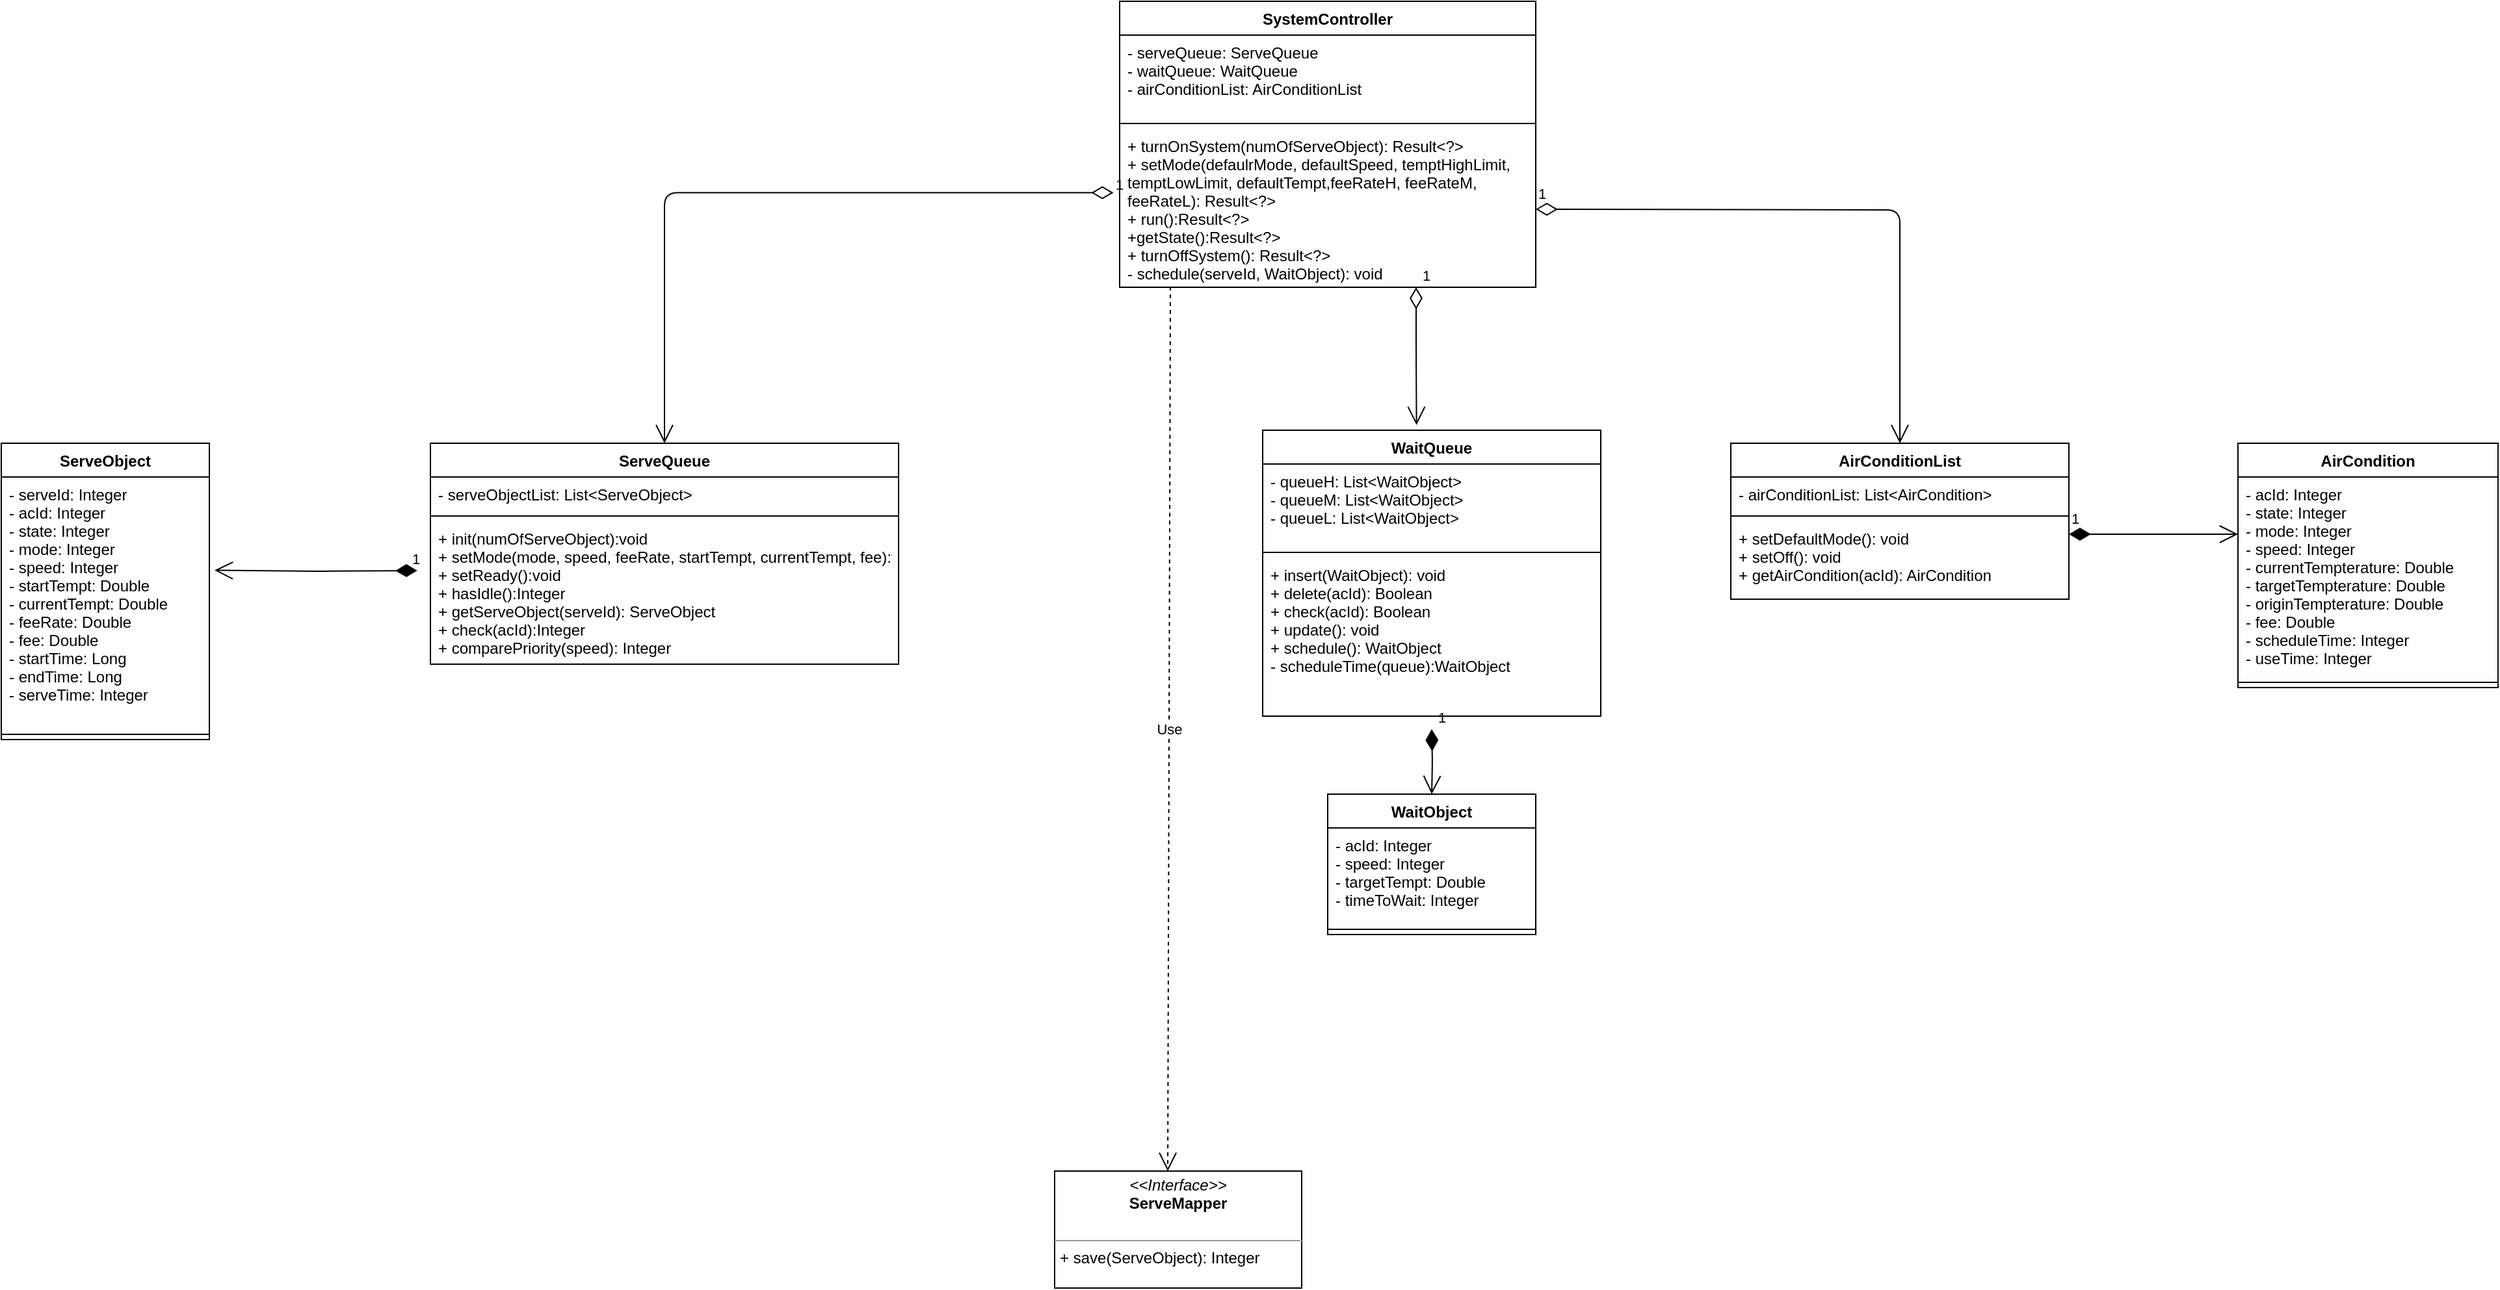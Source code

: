 <mxfile version="12.9.3" type="device"><diagram id="C5RBs43oDa-KdzZeNtuy" name="Page-1"><mxGraphModel dx="1111" dy="164" grid="1" gridSize="10" guides="1" tooltips="1" connect="1" arrows="1" fold="1" page="1" pageScale="1" pageWidth="827" pageHeight="1169" math="0" shadow="0"><root><mxCell id="WIyWlLk6GJQsqaUBKTNV-0"/><mxCell id="WIyWlLk6GJQsqaUBKTNV-1" parent="WIyWlLk6GJQsqaUBKTNV-0"/><mxCell id="Y_bvdUUGITvvXmemmG3T-12" value="AirConditionList" style="swimlane;fontStyle=1;align=center;verticalAlign=top;childLayout=stackLayout;horizontal=1;startSize=26;horizontalStack=0;resizeParent=1;resizeParentMax=0;resizeLast=0;collapsible=1;marginBottom=0;" parent="WIyWlLk6GJQsqaUBKTNV-1" vertex="1"><mxGeometry x="1040" y="360" width="260" height="120" as="geometry"/></mxCell><mxCell id="Y_bvdUUGITvvXmemmG3T-13" value="- airConditionList: List&lt;AirCondition&gt;" style="text;strokeColor=none;fillColor=none;align=left;verticalAlign=top;spacingLeft=4;spacingRight=4;overflow=hidden;rotatable=0;points=[[0,0.5],[1,0.5]];portConstraint=eastwest;" parent="Y_bvdUUGITvvXmemmG3T-12" vertex="1"><mxGeometry y="26" width="260" height="26" as="geometry"/></mxCell><mxCell id="Y_bvdUUGITvvXmemmG3T-14" value="" style="line;strokeWidth=1;fillColor=none;align=left;verticalAlign=middle;spacingTop=-1;spacingLeft=3;spacingRight=3;rotatable=0;labelPosition=right;points=[];portConstraint=eastwest;" parent="Y_bvdUUGITvvXmemmG3T-12" vertex="1"><mxGeometry y="52" width="260" height="8" as="geometry"/></mxCell><mxCell id="Y_bvdUUGITvvXmemmG3T-15" value="+ setDefaultMode(): void&#10;+ setOff(): void&#10;+ getAirCondition(acId): AirCondition" style="text;strokeColor=none;fillColor=none;align=left;verticalAlign=top;spacingLeft=4;spacingRight=4;overflow=hidden;rotatable=0;points=[[0,0.5],[1,0.5]];portConstraint=eastwest;" parent="Y_bvdUUGITvvXmemmG3T-12" vertex="1"><mxGeometry y="60" width="260" height="60" as="geometry"/></mxCell><mxCell id="Y_bvdUUGITvvXmemmG3T-4" value="ServeQueue" style="swimlane;fontStyle=1;align=center;verticalAlign=top;childLayout=stackLayout;horizontal=1;startSize=26;horizontalStack=0;resizeParent=1;resizeParentMax=0;resizeLast=0;collapsible=1;marginBottom=0;" parent="WIyWlLk6GJQsqaUBKTNV-1" vertex="1"><mxGeometry x="40" y="360" width="360" height="170" as="geometry"/></mxCell><mxCell id="Y_bvdUUGITvvXmemmG3T-5" value="- serveObjectList: List&lt;ServeObject&gt;" style="text;strokeColor=none;fillColor=none;align=left;verticalAlign=top;spacingLeft=4;spacingRight=4;overflow=hidden;rotatable=0;points=[[0,0.5],[1,0.5]];portConstraint=eastwest;" parent="Y_bvdUUGITvvXmemmG3T-4" vertex="1"><mxGeometry y="26" width="360" height="26" as="geometry"/></mxCell><mxCell id="Y_bvdUUGITvvXmemmG3T-6" value="" style="line;strokeWidth=1;fillColor=none;align=left;verticalAlign=middle;spacingTop=-1;spacingLeft=3;spacingRight=3;rotatable=0;labelPosition=right;points=[];portConstraint=eastwest;" parent="Y_bvdUUGITvvXmemmG3T-4" vertex="1"><mxGeometry y="52" width="360" height="8" as="geometry"/></mxCell><mxCell id="Y_bvdUUGITvvXmemmG3T-7" value="+ init(numOfServeObject):void&#10;+ setMode(mode, speed, feeRate, startTempt, currentTempt, fee):void&#10;+ setReady():void&#10;+ hasIdle():Integer&#10;+ getServeObject(serveId): ServeObject&#10;+ check(acId):Integer&#10;+ comparePriority(speed): Integer" style="text;strokeColor=none;fillColor=none;align=left;verticalAlign=top;spacingLeft=4;spacingRight=4;overflow=hidden;rotatable=0;points=[[0,0.5],[1,0.5]];portConstraint=eastwest;" parent="Y_bvdUUGITvvXmemmG3T-4" vertex="1"><mxGeometry y="60" width="360" height="110" as="geometry"/></mxCell><mxCell id="Y_bvdUUGITvvXmemmG3T-51" value="1" style="endArrow=open;html=1;endSize=12;startArrow=diamondThin;startSize=14;startFill=0;edgeStyle=orthogonalEdgeStyle;align=left;verticalAlign=bottom;entryX=0.455;entryY=-0.018;entryDx=0;entryDy=0;entryPerimeter=0;" parent="WIyWlLk6GJQsqaUBKTNV-1" target="Y_bvdUUGITvvXmemmG3T-8" edge="1"><mxGeometry x="-1" y="3" relative="1" as="geometry"><mxPoint x="798" y="240" as="sourcePoint"/><mxPoint x="800" y="280" as="targetPoint"/><Array as="points"><mxPoint x="798" y="290"/><mxPoint x="798" y="290"/></Array></mxGeometry></mxCell><mxCell id="Y_bvdUUGITvvXmemmG3T-52" value="1" style="endArrow=open;html=1;endSize=12;startArrow=diamondThin;startSize=14;startFill=0;edgeStyle=orthogonalEdgeStyle;align=left;verticalAlign=bottom;entryX=0.5;entryY=0;entryDx=0;entryDy=0;exitX=-0.015;exitY=0.404;exitDx=0;exitDy=0;exitPerimeter=0;" parent="WIyWlLk6GJQsqaUBKTNV-1" source="Y_bvdUUGITvvXmemmG3T-3" target="Y_bvdUUGITvvXmemmG3T-4" edge="1"><mxGeometry x="-1" y="3" relative="1" as="geometry"><mxPoint x="200" y="150" as="sourcePoint"/><mxPoint x="360" y="150" as="targetPoint"/></mxGeometry></mxCell><mxCell id="Y_bvdUUGITvvXmemmG3T-53" value="1" style="endArrow=open;html=1;endSize=12;startArrow=diamondThin;startSize=14;startFill=0;edgeStyle=orthogonalEdgeStyle;align=left;verticalAlign=bottom;entryX=0.5;entryY=0;entryDx=0;entryDy=0;" parent="WIyWlLk6GJQsqaUBKTNV-1" target="Y_bvdUUGITvvXmemmG3T-12" edge="1"><mxGeometry x="-1" y="3" relative="1" as="geometry"><mxPoint x="890" y="180" as="sourcePoint"/><mxPoint x="1040" y="180" as="targetPoint"/></mxGeometry></mxCell><mxCell id="Y_bvdUUGITvvXmemmG3T-54" value="1" style="endArrow=open;html=1;endSize=12;startArrow=diamondThin;startSize=14;startFill=1;edgeStyle=orthogonalEdgeStyle;align=left;verticalAlign=bottom;" parent="WIyWlLk6GJQsqaUBKTNV-1" edge="1"><mxGeometry x="-1" y="3" relative="1" as="geometry"><mxPoint x="1300" y="430" as="sourcePoint"/><mxPoint x="1430" y="430" as="targetPoint"/></mxGeometry></mxCell><mxCell id="Y_bvdUUGITvvXmemmG3T-16" value="AirCondition" style="swimlane;fontStyle=1;align=center;verticalAlign=top;childLayout=stackLayout;horizontal=1;startSize=26;horizontalStack=0;resizeParent=1;resizeParentMax=0;resizeLast=0;collapsible=1;marginBottom=0;" parent="WIyWlLk6GJQsqaUBKTNV-1" vertex="1"><mxGeometry x="1430" y="360" width="200" height="188" as="geometry"/></mxCell><mxCell id="Y_bvdUUGITvvXmemmG3T-17" value="- acId: Integer&#10;- state: Integer&#10;- mode: Integer&#10;- speed: Integer&#10;- currentTempterature: Double&#10;- targetTempterature: Double&#10;- originTempterature: Double&#10;- fee: Double&#10;- scheduleTime: Integer&#10;- useTime: Integer" style="text;strokeColor=none;fillColor=none;align=left;verticalAlign=top;spacingLeft=4;spacingRight=4;overflow=hidden;rotatable=0;points=[[0,0.5],[1,0.5]];portConstraint=eastwest;" parent="Y_bvdUUGITvvXmemmG3T-16" vertex="1"><mxGeometry y="26" width="200" height="154" as="geometry"/></mxCell><mxCell id="Y_bvdUUGITvvXmemmG3T-18" value="" style="line;strokeWidth=1;fillColor=none;align=left;verticalAlign=middle;spacingTop=-1;spacingLeft=3;spacingRight=3;rotatable=0;labelPosition=right;points=[];portConstraint=eastwest;" parent="Y_bvdUUGITvvXmemmG3T-16" vertex="1"><mxGeometry y="180" width="200" height="8" as="geometry"/></mxCell><mxCell id="Y_bvdUUGITvvXmemmG3T-55" value="1" style="endArrow=open;html=1;endSize=12;startArrow=diamondThin;startSize=14;startFill=1;edgeStyle=orthogonalEdgeStyle;align=left;verticalAlign=bottom;entryX=0.5;entryY=0;entryDx=0;entryDy=0;" parent="WIyWlLk6GJQsqaUBKTNV-1" target="Y_bvdUUGITvvXmemmG3T-28" edge="1"><mxGeometry x="-1" y="3" relative="1" as="geometry"><mxPoint x="810" y="580" as="sourcePoint"/><mxPoint x="700" y="630" as="targetPoint"/></mxGeometry></mxCell><mxCell id="Y_bvdUUGITvvXmemmG3T-56" value="1" style="endArrow=open;html=1;endSize=12;startArrow=diamondThin;startSize=14;startFill=1;edgeStyle=orthogonalEdgeStyle;align=left;verticalAlign=bottom;entryX=1.025;entryY=0.37;entryDx=0;entryDy=0;entryPerimeter=0;" parent="WIyWlLk6GJQsqaUBKTNV-1" target="Y_bvdUUGITvvXmemmG3T-25" edge="1"><mxGeometry x="0.509" y="-110" relative="1" as="geometry"><mxPoint x="30" y="458" as="sourcePoint"/><mxPoint x="150" y="600" as="targetPoint"/><mxPoint x="111" y="110" as="offset"/></mxGeometry></mxCell><mxCell id="Y_bvdUUGITvvXmemmG3T-24" value="ServeObject" style="swimlane;fontStyle=1;align=center;verticalAlign=top;childLayout=stackLayout;horizontal=1;startSize=26;horizontalStack=0;resizeParent=1;resizeParentMax=0;resizeLast=0;collapsible=1;marginBottom=0;" parent="WIyWlLk6GJQsqaUBKTNV-1" vertex="1"><mxGeometry x="-290" y="360" width="160" height="228" as="geometry"/></mxCell><mxCell id="Y_bvdUUGITvvXmemmG3T-25" value="- serveId: Integer&#10;- acId: Integer&#10;- state: Integer&#10;- mode: Integer&#10;- speed: Integer&#10;- startTempt: Double&#10;- currentTempt: Double&#10;- feeRate: Double&#10;- fee: Double&#10;- startTime: Long&#10;- endTime: Long&#10;- serveTime: Integer " style="text;strokeColor=none;fillColor=none;align=left;verticalAlign=top;spacingLeft=4;spacingRight=4;overflow=hidden;rotatable=0;points=[[0,0.5],[1,0.5]];portConstraint=eastwest;" parent="Y_bvdUUGITvvXmemmG3T-24" vertex="1"><mxGeometry y="26" width="160" height="194" as="geometry"/></mxCell><mxCell id="Y_bvdUUGITvvXmemmG3T-26" value="" style="line;strokeWidth=1;fillColor=none;align=left;verticalAlign=middle;spacingTop=-1;spacingLeft=3;spacingRight=3;rotatable=0;labelPosition=right;points=[];portConstraint=eastwest;" parent="Y_bvdUUGITvvXmemmG3T-24" vertex="1"><mxGeometry y="220" width="160" height="8" as="geometry"/></mxCell><mxCell id="Y_bvdUUGITvvXmemmG3T-8" value="WaitQueue" style="swimlane;fontStyle=1;align=center;verticalAlign=top;childLayout=stackLayout;horizontal=1;startSize=26;horizontalStack=0;resizeParent=1;resizeParentMax=0;resizeLast=0;collapsible=1;marginBottom=0;" parent="WIyWlLk6GJQsqaUBKTNV-1" vertex="1"><mxGeometry x="680" y="350" width="260" height="220" as="geometry"/></mxCell><mxCell id="Y_bvdUUGITvvXmemmG3T-9" value="- queueH: List&lt;WaitObject&gt;&#10;- queueM: List&lt;WaitObject&gt;&#10;- queueL: List&lt;WaitObject&gt;" style="text;strokeColor=none;fillColor=none;align=left;verticalAlign=top;spacingLeft=4;spacingRight=4;overflow=hidden;rotatable=0;points=[[0,0.5],[1,0.5]];portConstraint=eastwest;" parent="Y_bvdUUGITvvXmemmG3T-8" vertex="1"><mxGeometry y="26" width="260" height="64" as="geometry"/></mxCell><mxCell id="Y_bvdUUGITvvXmemmG3T-10" value="" style="line;strokeWidth=1;fillColor=none;align=left;verticalAlign=middle;spacingTop=-1;spacingLeft=3;spacingRight=3;rotatable=0;labelPosition=right;points=[];portConstraint=eastwest;" parent="Y_bvdUUGITvvXmemmG3T-8" vertex="1"><mxGeometry y="90" width="260" height="8" as="geometry"/></mxCell><mxCell id="Y_bvdUUGITvvXmemmG3T-11" value="+ insert(WaitObject): void&#10;+ delete(acId): Boolean&#10;+ check(acId): Boolean&#10;+ update(): void&#10;+ schedule(): WaitObject&#10;- scheduleTime(queue):WaitObject" style="text;strokeColor=none;fillColor=none;align=left;verticalAlign=top;spacingLeft=4;spacingRight=4;overflow=hidden;rotatable=0;points=[[0,0.5],[1,0.5]];portConstraint=eastwest;" parent="Y_bvdUUGITvvXmemmG3T-8" vertex="1"><mxGeometry y="98" width="260" height="122" as="geometry"/></mxCell><mxCell id="Y_bvdUUGITvvXmemmG3T-0" value="SystemController" style="swimlane;fontStyle=1;align=center;verticalAlign=top;childLayout=stackLayout;horizontal=1;startSize=26;horizontalStack=0;resizeParent=1;resizeParentMax=0;resizeLast=0;collapsible=1;marginBottom=0;" parent="WIyWlLk6GJQsqaUBKTNV-1" vertex="1"><mxGeometry x="570" y="20" width="320" height="220" as="geometry"/></mxCell><mxCell id="Y_bvdUUGITvvXmemmG3T-1" value="- serveQueue: ServeQueue&#10;- waitQueue: WaitQueue&#10;- airConditionList: AirConditionList" style="text;strokeColor=none;fillColor=none;align=left;verticalAlign=top;spacingLeft=4;spacingRight=4;overflow=hidden;rotatable=0;points=[[0,0.5],[1,0.5]];portConstraint=eastwest;" parent="Y_bvdUUGITvvXmemmG3T-0" vertex="1"><mxGeometry y="26" width="320" height="64" as="geometry"/></mxCell><mxCell id="Y_bvdUUGITvvXmemmG3T-2" value="" style="line;strokeWidth=1;fillColor=none;align=left;verticalAlign=middle;spacingTop=-1;spacingLeft=3;spacingRight=3;rotatable=0;labelPosition=right;points=[];portConstraint=eastwest;" parent="Y_bvdUUGITvvXmemmG3T-0" vertex="1"><mxGeometry y="90" width="320" height="8" as="geometry"/></mxCell><mxCell id="Y_bvdUUGITvvXmemmG3T-3" value="+ turnOnSystem(numOfServeObject): Result&lt;?&gt;&#10;+ setMode(defaulrMode, defaultSpeed, temptHighLimit, &#10;temptLowLimit, defaultTempt,feeRateH, feeRateM, &#10;feeRateL): Result&lt;?&gt;&#10;+ run():Result&lt;?&gt;&#10;+getState():Result&lt;?&gt;&#10;+ turnOffSystem(): Result&lt;?&gt;&#10;- schedule(serveId, WaitObject): void" style="text;strokeColor=none;fillColor=none;align=left;verticalAlign=top;spacingLeft=4;spacingRight=4;overflow=hidden;rotatable=0;points=[[0,0.5],[1,0.5]];portConstraint=eastwest;" parent="Y_bvdUUGITvvXmemmG3T-0" vertex="1"><mxGeometry y="98" width="320" height="122" as="geometry"/></mxCell><mxCell id="Y_bvdUUGITvvXmemmG3T-28" value="WaitObject" style="swimlane;fontStyle=1;align=center;verticalAlign=top;childLayout=stackLayout;horizontal=1;startSize=26;horizontalStack=0;resizeParent=1;resizeParentMax=0;resizeLast=0;collapsible=1;marginBottom=0;" parent="WIyWlLk6GJQsqaUBKTNV-1" vertex="1"><mxGeometry x="730" y="630" width="160" height="108" as="geometry"/></mxCell><mxCell id="Y_bvdUUGITvvXmemmG3T-29" value="- acId: Integer&#10;- speed: Integer&#10;- targetTempt: Double&#10;- timeToWait: Integer" style="text;strokeColor=none;fillColor=none;align=left;verticalAlign=top;spacingLeft=4;spacingRight=4;overflow=hidden;rotatable=0;points=[[0,0.5],[1,0.5]];portConstraint=eastwest;" parent="Y_bvdUUGITvvXmemmG3T-28" vertex="1"><mxGeometry y="26" width="160" height="74" as="geometry"/></mxCell><mxCell id="Y_bvdUUGITvvXmemmG3T-30" value="" style="line;strokeWidth=1;fillColor=none;align=left;verticalAlign=middle;spacingTop=-1;spacingLeft=3;spacingRight=3;rotatable=0;labelPosition=right;points=[];portConstraint=eastwest;" parent="Y_bvdUUGITvvXmemmG3T-28" vertex="1"><mxGeometry y="100" width="160" height="8" as="geometry"/></mxCell><mxCell id="Y_bvdUUGITvvXmemmG3T-57" value="Use" style="endArrow=open;endSize=12;dashed=1;html=1;exitX=0.122;exitY=0.996;exitDx=0;exitDy=0;exitPerimeter=0;" parent="WIyWlLk6GJQsqaUBKTNV-1" source="Y_bvdUUGITvvXmemmG3T-3" edge="1"><mxGeometry width="160" relative="1" as="geometry"><mxPoint x="510" y="470" as="sourcePoint"/><mxPoint x="607" y="920" as="targetPoint"/></mxGeometry></mxCell><mxCell id="Y_bvdUUGITvvXmemmG3T-58" value="&lt;p style=&quot;margin: 0px ; margin-top: 4px ; text-align: center&quot;&gt;&lt;i&gt;&amp;lt;&amp;lt;Interface&amp;gt;&amp;gt;&lt;/i&gt;&lt;br&gt;&lt;b&gt;ServeMapper&lt;/b&gt;&lt;/p&gt;&lt;p style=&quot;margin: 0px ; margin-left: 4px&quot;&gt;&lt;br&gt;&lt;/p&gt;&lt;hr size=&quot;1&quot;&gt;&lt;p style=&quot;margin: 0px ; margin-left: 4px&quot;&gt;+ save(ServeObject): Integer&lt;/p&gt;" style="verticalAlign=top;align=left;overflow=fill;fontSize=12;fontFamily=Helvetica;html=1;" parent="WIyWlLk6GJQsqaUBKTNV-1" vertex="1"><mxGeometry x="520" y="920" width="190" height="90" as="geometry"/></mxCell></root></mxGraphModel></diagram></mxfile>